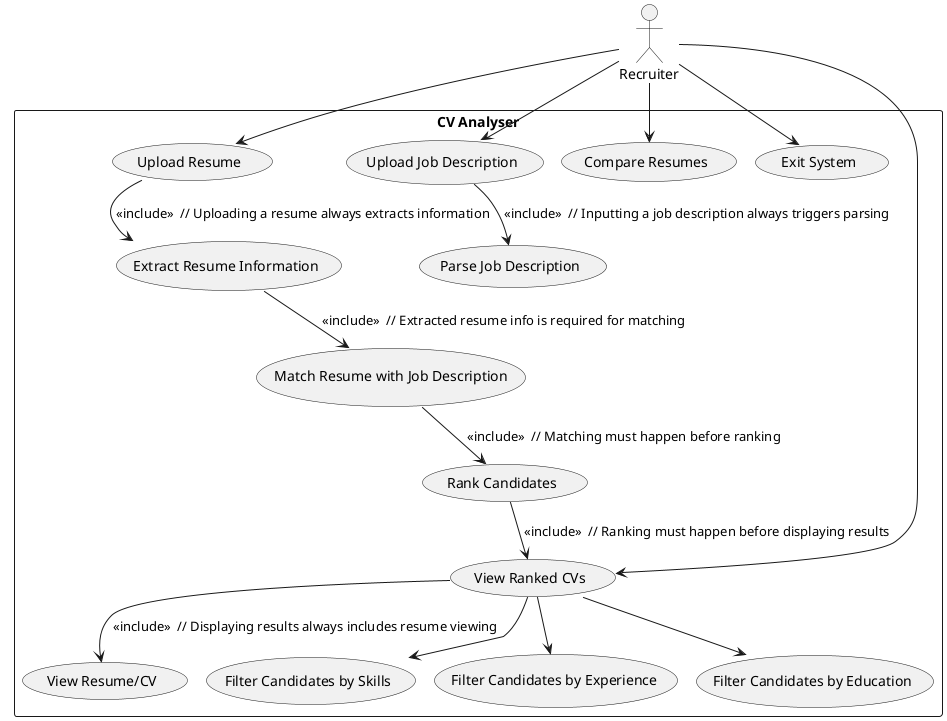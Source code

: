 @startuml
!pragma layout smetana
actor Recruiter

rectangle "CV Analyser" {
  usecase "Upload Resume" as UC1
  usecase "Upload Job Description" as UC2
  usecase "Parse Job Description" as UC3
  usecase "Extract Resume Information" as UC4
  usecase "Match Resume with Job Description" as UC5
  usecase "Rank Candidates" as UC6
  usecase "View Ranked CVs" as UC7
  usecase "View Resume/CV" as UC8
  usecase "Filter Candidates by Skills" as UC9
  usecase "Filter Candidates by Experience" as UC10
  usecase "Filter Candidates by Education" as UC11
  usecase "Compare Resumes" as UC12
  usecase "Exit System" as UC13

  UC1 --> UC4 : <<include>>  // Uploading a resume always extracts information
  UC2 --> UC3 : <<include>>  // Inputting a job description always triggers parsing
  UC4 --> UC5 : <<include>>  // Extracted resume info is required for matching
  UC5 --> UC6 : <<include>>  // Matching must happen before ranking
  UC6 --> UC7 : <<include>>  // Ranking must happen before displaying results
  UC7 --> UC8 : <<include>>  // Displaying results always includes resume viewing
}

Recruiter --> UC1
Recruiter --> UC2
Recruiter --> UC7
UC7 --> UC9
UC7 --> UC10
UC7 --> UC11
Recruiter --> UC12
Recruiter --> UC13

@enduml